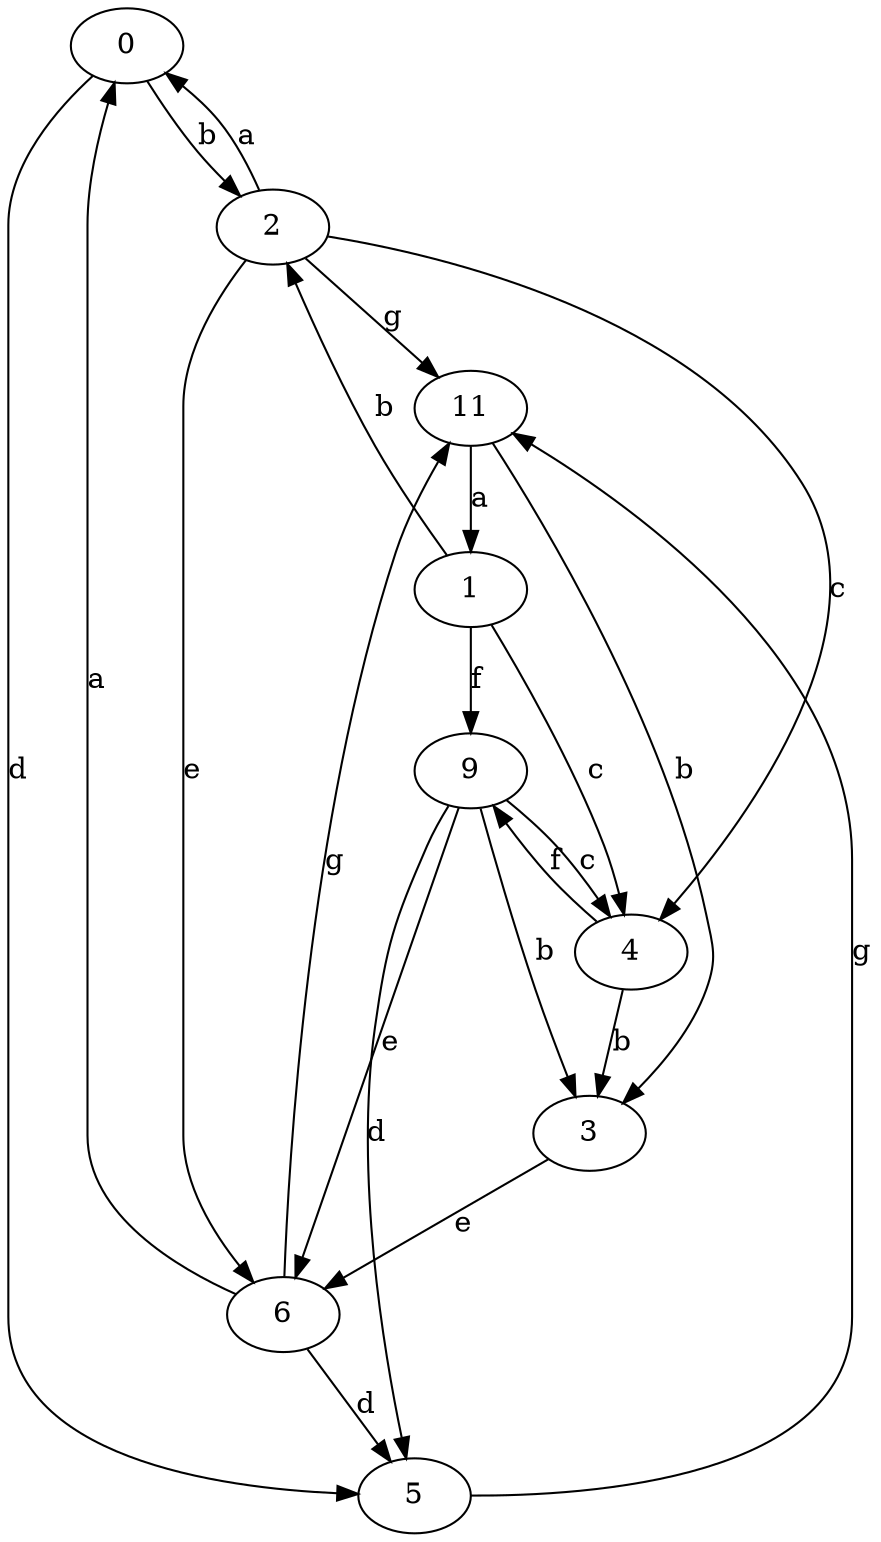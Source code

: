 strict digraph  {
0;
1;
2;
3;
4;
5;
6;
9;
11;
0 -> 2  [label=b];
0 -> 5  [label=d];
1 -> 2  [label=b];
1 -> 4  [label=c];
1 -> 9  [label=f];
2 -> 0  [label=a];
2 -> 4  [label=c];
2 -> 6  [label=e];
2 -> 11  [label=g];
3 -> 6  [label=e];
4 -> 3  [label=b];
4 -> 9  [label=f];
5 -> 11  [label=g];
6 -> 0  [label=a];
6 -> 5  [label=d];
6 -> 11  [label=g];
9 -> 3  [label=b];
9 -> 4  [label=c];
9 -> 5  [label=d];
9 -> 6  [label=e];
11 -> 1  [label=a];
11 -> 3  [label=b];
}
